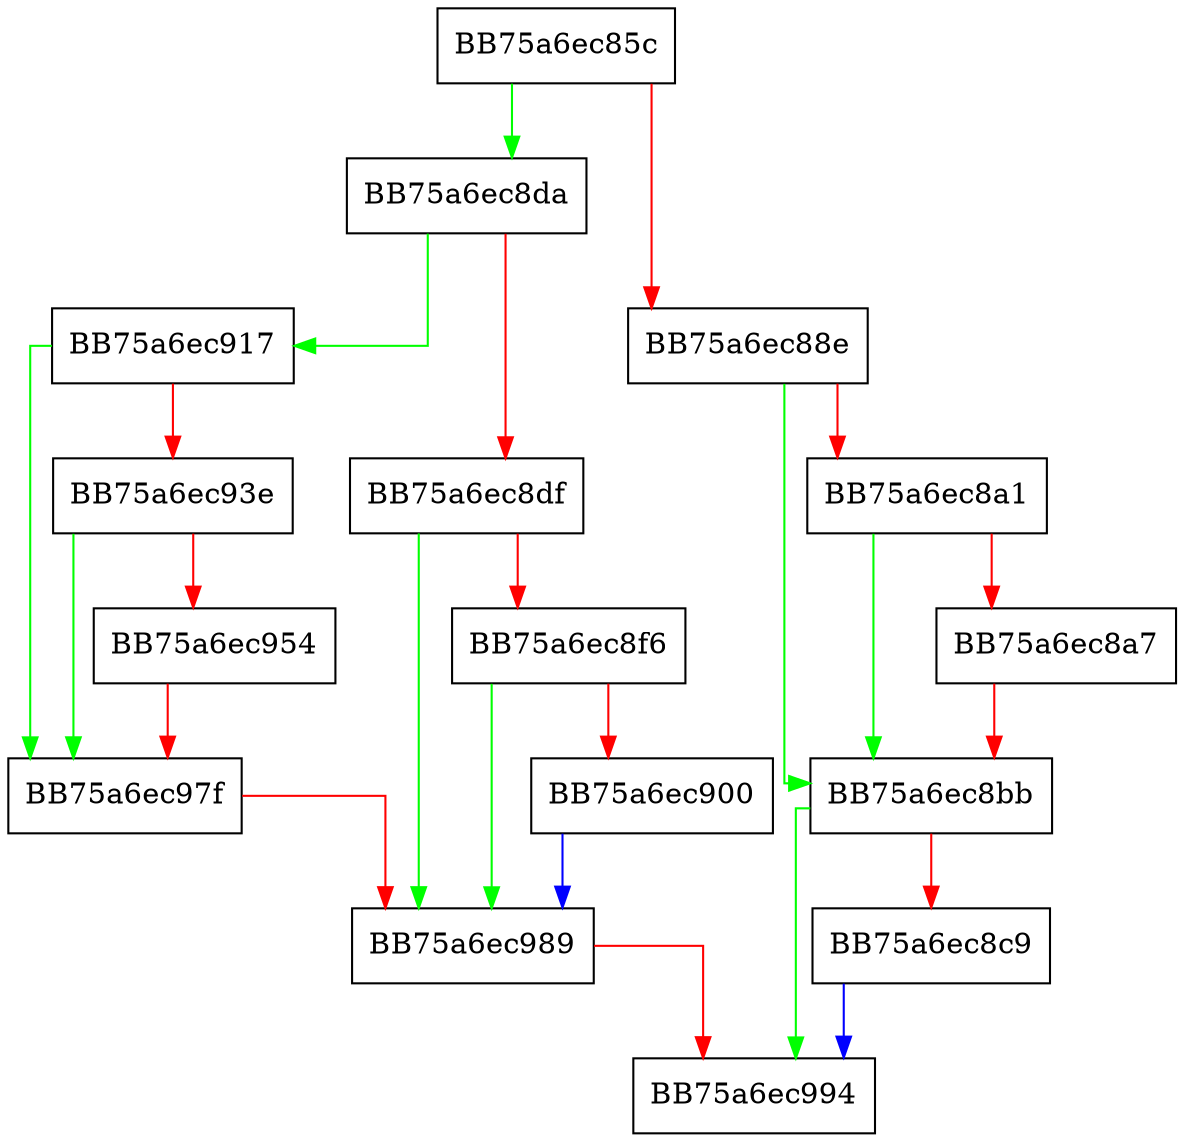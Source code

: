 digraph AddAadDeviceId {
  node [shape="box"];
  graph [splines=ortho];
  BB75a6ec85c -> BB75a6ec8da [color="green"];
  BB75a6ec85c -> BB75a6ec88e [color="red"];
  BB75a6ec88e -> BB75a6ec8bb [color="green"];
  BB75a6ec88e -> BB75a6ec8a1 [color="red"];
  BB75a6ec8a1 -> BB75a6ec8bb [color="green"];
  BB75a6ec8a1 -> BB75a6ec8a7 [color="red"];
  BB75a6ec8a7 -> BB75a6ec8bb [color="red"];
  BB75a6ec8bb -> BB75a6ec994 [color="green"];
  BB75a6ec8bb -> BB75a6ec8c9 [color="red"];
  BB75a6ec8c9 -> BB75a6ec994 [color="blue"];
  BB75a6ec8da -> BB75a6ec917 [color="green"];
  BB75a6ec8da -> BB75a6ec8df [color="red"];
  BB75a6ec8df -> BB75a6ec989 [color="green"];
  BB75a6ec8df -> BB75a6ec8f6 [color="red"];
  BB75a6ec8f6 -> BB75a6ec989 [color="green"];
  BB75a6ec8f6 -> BB75a6ec900 [color="red"];
  BB75a6ec900 -> BB75a6ec989 [color="blue"];
  BB75a6ec917 -> BB75a6ec97f [color="green"];
  BB75a6ec917 -> BB75a6ec93e [color="red"];
  BB75a6ec93e -> BB75a6ec97f [color="green"];
  BB75a6ec93e -> BB75a6ec954 [color="red"];
  BB75a6ec954 -> BB75a6ec97f [color="red"];
  BB75a6ec97f -> BB75a6ec989 [color="red"];
  BB75a6ec989 -> BB75a6ec994 [color="red"];
}